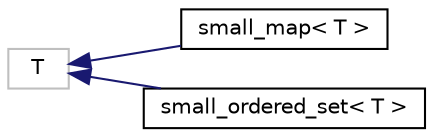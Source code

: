 digraph "Graphical Class Hierarchy"
{
 // LATEX_PDF_SIZE
  edge [fontname="Helvetica",fontsize="10",labelfontname="Helvetica",labelfontsize="10"];
  node [fontname="Helvetica",fontsize="10",shape=record];
  rankdir="LR";
  Node0 [label="T",height=0.2,width=0.4,color="grey75", fillcolor="white", style="filled",tooltip=" "];
  Node0 -> Node1 [dir="back",color="midnightblue",fontsize="10",style="solid",fontname="Helvetica"];
  Node1 [label="small_map\< T \>",height=0.2,width=0.4,color="black", fillcolor="white", style="filled",URL="$classgtl_1_1small__map.html",tooltip=" "];
  Node0 -> Node2 [dir="back",color="midnightblue",fontsize="10",style="solid",fontname="Helvetica"];
  Node2 [label="small_ordered_set\< T \>",height=0.2,width=0.4,color="black", fillcolor="white", style="filled",URL="$classgtl_1_1small__ordered__set.html",tooltip=" "];
}
